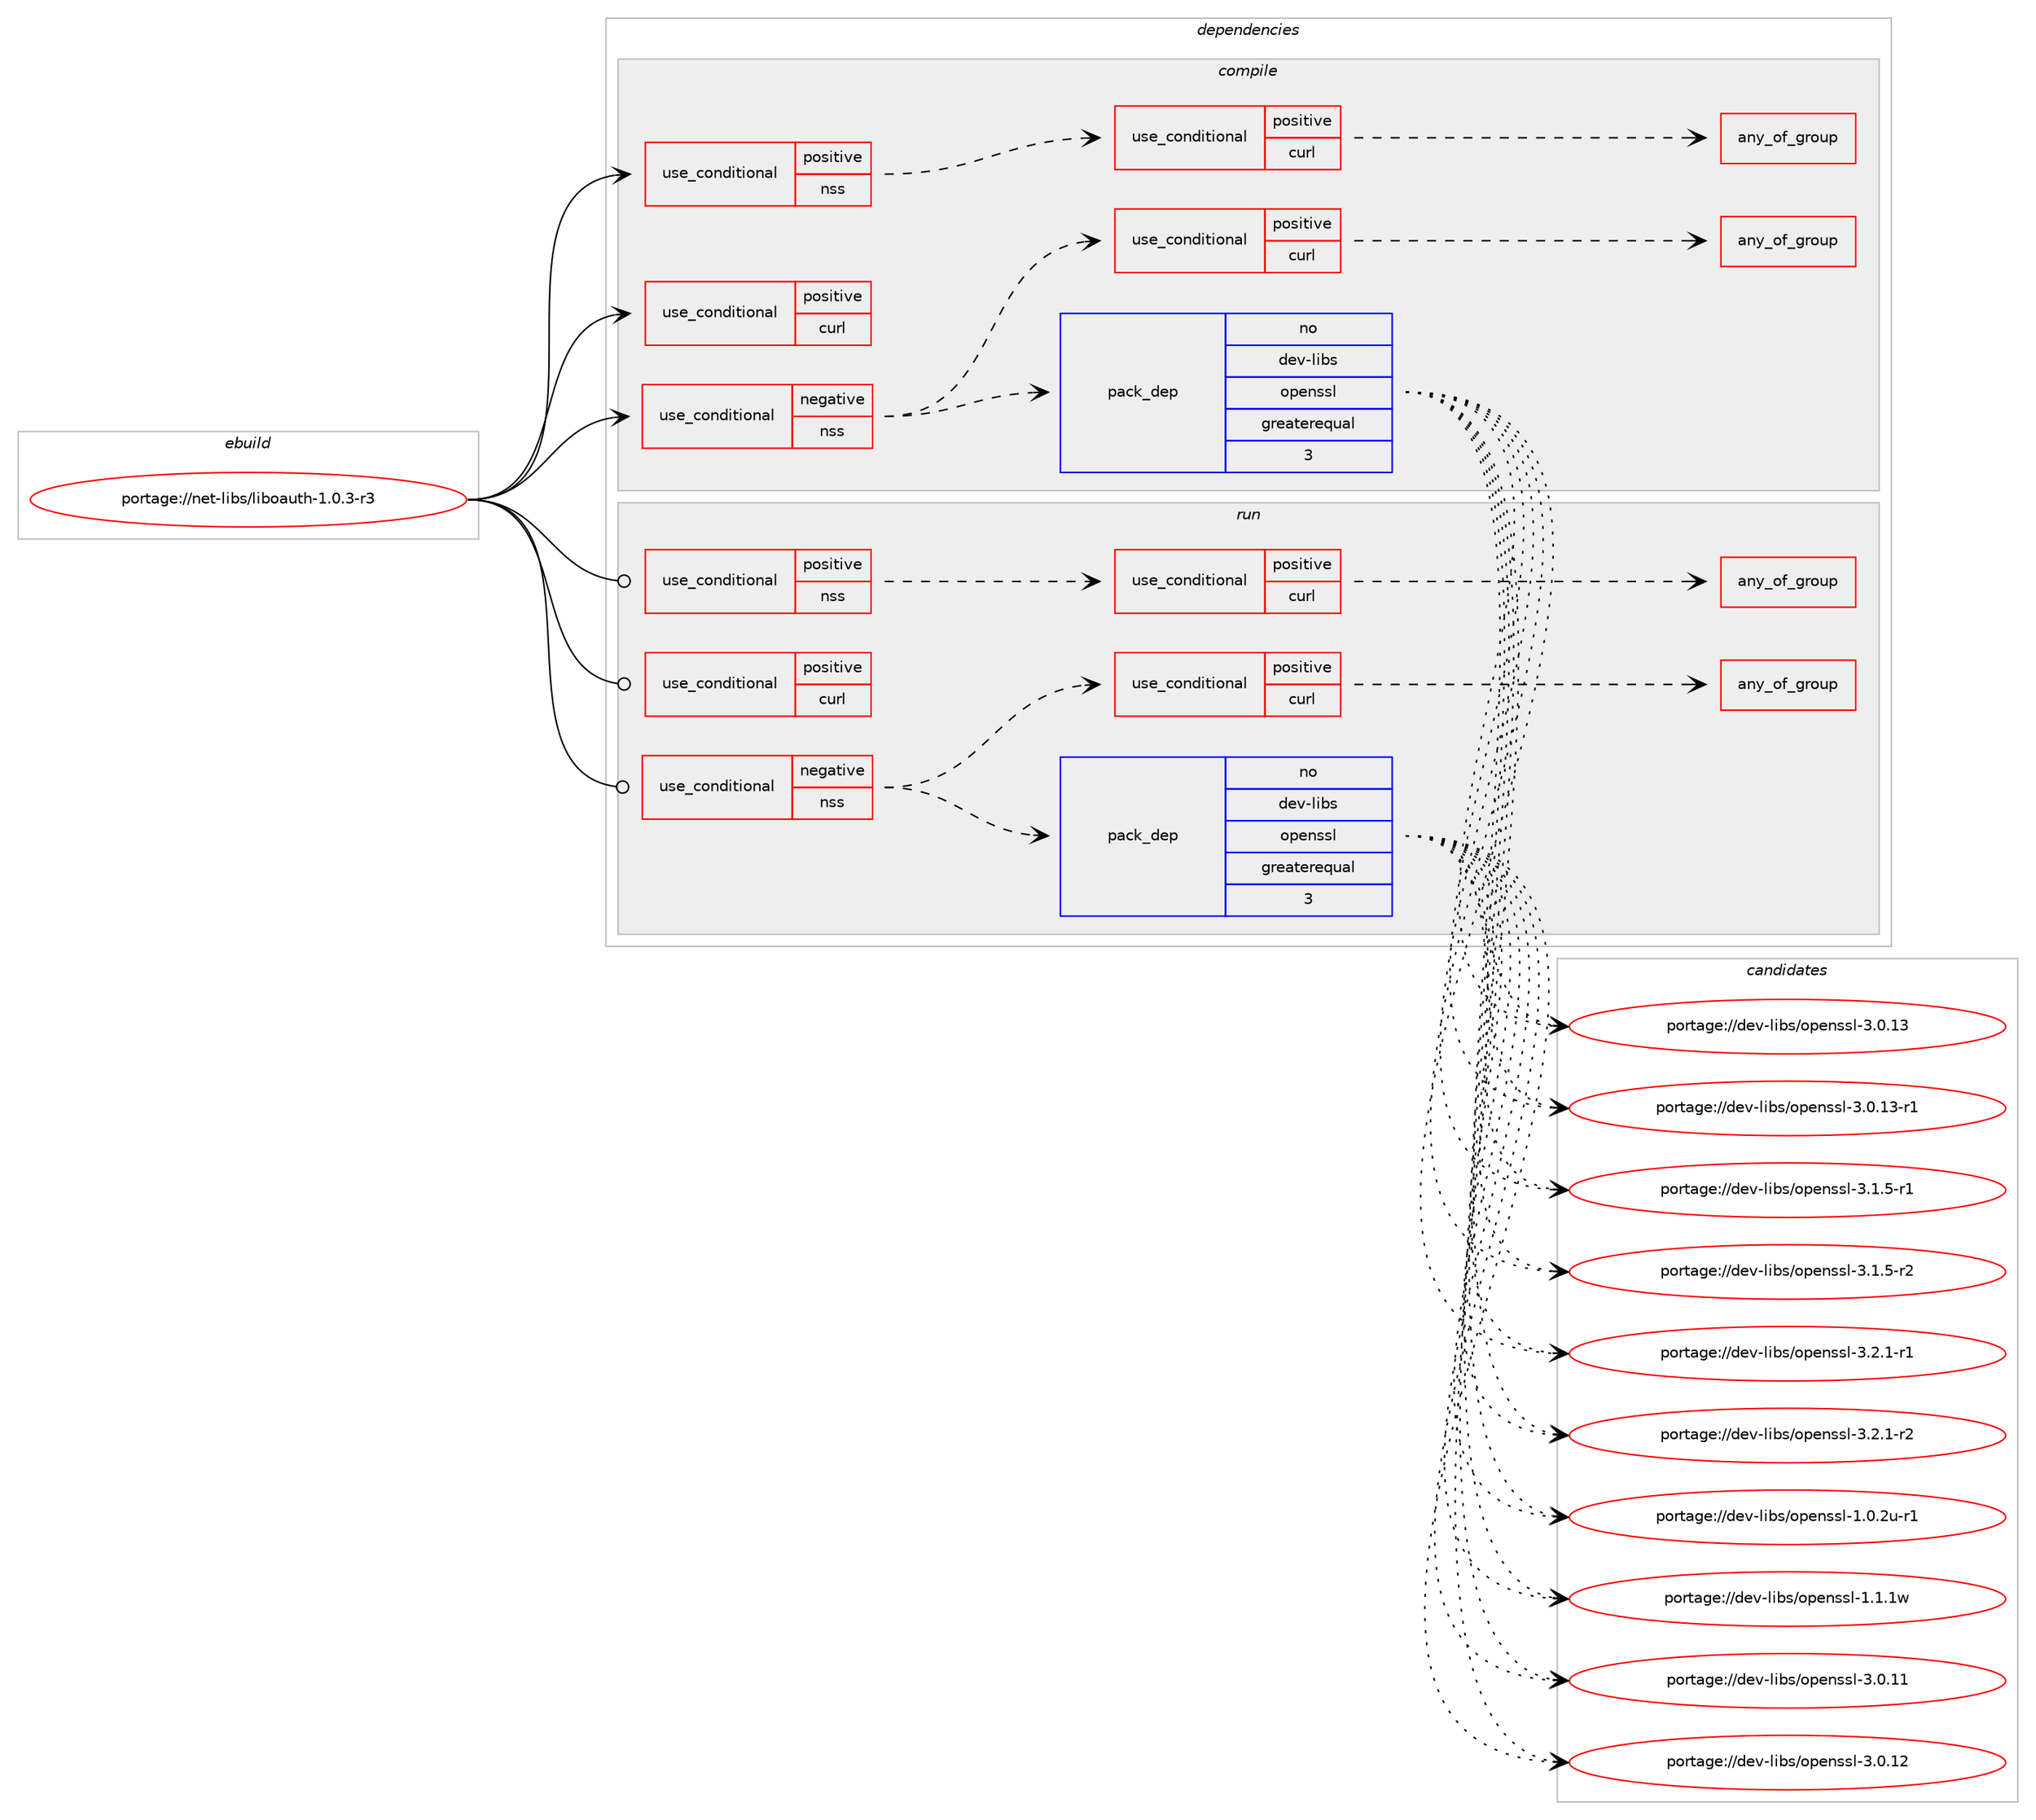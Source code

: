 digraph prolog {

# *************
# Graph options
# *************

newrank=true;
concentrate=true;
compound=true;
graph [rankdir=LR,fontname=Helvetica,fontsize=10,ranksep=1.5];#, ranksep=2.5, nodesep=0.2];
edge  [arrowhead=vee];
node  [fontname=Helvetica,fontsize=10];

# **********
# The ebuild
# **********

subgraph cluster_leftcol {
color=gray;
rank=same;
label=<<i>ebuild</i>>;
id [label="portage://net-libs/liboauth-1.0.3-r3", color=red, width=4, href="../net-libs/liboauth-1.0.3-r3.svg"];
}

# ****************
# The dependencies
# ****************

subgraph cluster_midcol {
color=gray;
label=<<i>dependencies</i>>;
subgraph cluster_compile {
fillcolor="#eeeeee";
style=filled;
label=<<i>compile</i>>;
subgraph cond143 {
dependency204 [label=<<TABLE BORDER="0" CELLBORDER="1" CELLSPACING="0" CELLPADDING="4"><TR><TD ROWSPAN="3" CELLPADDING="10">use_conditional</TD></TR><TR><TD>negative</TD></TR><TR><TD>nss</TD></TR></TABLE>>, shape=none, color=red];
subgraph pack52 {
dependency205 [label=<<TABLE BORDER="0" CELLBORDER="1" CELLSPACING="0" CELLPADDING="4" WIDTH="220"><TR><TD ROWSPAN="6" CELLPADDING="30">pack_dep</TD></TR><TR><TD WIDTH="110">no</TD></TR><TR><TD>dev-libs</TD></TR><TR><TD>openssl</TD></TR><TR><TD>greaterequal</TD></TR><TR><TD>3</TD></TR></TABLE>>, shape=none, color=blue];
}
dependency204:e -> dependency205:w [weight=20,style="dashed",arrowhead="vee"];
subgraph cond144 {
dependency206 [label=<<TABLE BORDER="0" CELLBORDER="1" CELLSPACING="0" CELLPADDING="4"><TR><TD ROWSPAN="3" CELLPADDING="10">use_conditional</TD></TR><TR><TD>positive</TD></TR><TR><TD>curl</TD></TR></TABLE>>, shape=none, color=red];
subgraph any10 {
dependency207 [label=<<TABLE BORDER="0" CELLBORDER="1" CELLSPACING="0" CELLPADDING="4"><TR><TD CELLPADDING="10">any_of_group</TD></TR></TABLE>>, shape=none, color=red];# *** BEGIN UNKNOWN DEPENDENCY TYPE (TODO) ***
# dependency207 -> package_dependency(portage://net-libs/liboauth-1.0.3-r3,install,no,net-misc,curl,none,[,,],[],[use(enable(ssl),none),use(enable(curl_ssl_openssl),none)])
# *** END UNKNOWN DEPENDENCY TYPE (TODO) ***

# *** BEGIN UNKNOWN DEPENDENCY TYPE (TODO) ***
# dependency207 -> package_dependency(portage://net-libs/liboauth-1.0.3-r3,install,no,net-misc,curl,none,[,,],[],[use(disable(ssl),none)])
# *** END UNKNOWN DEPENDENCY TYPE (TODO) ***

}
dependency206:e -> dependency207:w [weight=20,style="dashed",arrowhead="vee"];
}
dependency204:e -> dependency206:w [weight=20,style="dashed",arrowhead="vee"];
}
id:e -> dependency204:w [weight=20,style="solid",arrowhead="vee"];
subgraph cond145 {
dependency208 [label=<<TABLE BORDER="0" CELLBORDER="1" CELLSPACING="0" CELLPADDING="4"><TR><TD ROWSPAN="3" CELLPADDING="10">use_conditional</TD></TR><TR><TD>positive</TD></TR><TR><TD>curl</TD></TR></TABLE>>, shape=none, color=red];
# *** BEGIN UNKNOWN DEPENDENCY TYPE (TODO) ***
# dependency208 -> package_dependency(portage://net-libs/liboauth-1.0.3-r3,install,no,net-misc,curl,none,[,,],[],[])
# *** END UNKNOWN DEPENDENCY TYPE (TODO) ***

}
id:e -> dependency208:w [weight=20,style="solid",arrowhead="vee"];
subgraph cond146 {
dependency209 [label=<<TABLE BORDER="0" CELLBORDER="1" CELLSPACING="0" CELLPADDING="4"><TR><TD ROWSPAN="3" CELLPADDING="10">use_conditional</TD></TR><TR><TD>positive</TD></TR><TR><TD>nss</TD></TR></TABLE>>, shape=none, color=red];
# *** BEGIN UNKNOWN DEPENDENCY TYPE (TODO) ***
# dependency209 -> package_dependency(portage://net-libs/liboauth-1.0.3-r3,install,no,dev-libs,nss,none,[,,],[],[])
# *** END UNKNOWN DEPENDENCY TYPE (TODO) ***

subgraph cond147 {
dependency210 [label=<<TABLE BORDER="0" CELLBORDER="1" CELLSPACING="0" CELLPADDING="4"><TR><TD ROWSPAN="3" CELLPADDING="10">use_conditional</TD></TR><TR><TD>positive</TD></TR><TR><TD>curl</TD></TR></TABLE>>, shape=none, color=red];
subgraph any11 {
dependency211 [label=<<TABLE BORDER="0" CELLBORDER="1" CELLSPACING="0" CELLPADDING="4"><TR><TD CELLPADDING="10">any_of_group</TD></TR></TABLE>>, shape=none, color=red];# *** BEGIN UNKNOWN DEPENDENCY TYPE (TODO) ***
# dependency211 -> package_dependency(portage://net-libs/liboauth-1.0.3-r3,install,no,net-misc,curl,none,[,,],[],[use(enable(ssl),none),use(enable(curl_ssl_nss),negative)])
# *** END UNKNOWN DEPENDENCY TYPE (TODO) ***

# *** BEGIN UNKNOWN DEPENDENCY TYPE (TODO) ***
# dependency211 -> package_dependency(portage://net-libs/liboauth-1.0.3-r3,install,no,net-misc,curl,none,[,,],[],[use(disable(ssl),none)])
# *** END UNKNOWN DEPENDENCY TYPE (TODO) ***

}
dependency210:e -> dependency211:w [weight=20,style="dashed",arrowhead="vee"];
}
dependency209:e -> dependency210:w [weight=20,style="dashed",arrowhead="vee"];
}
id:e -> dependency209:w [weight=20,style="solid",arrowhead="vee"];
}
subgraph cluster_compileandrun {
fillcolor="#eeeeee";
style=filled;
label=<<i>compile and run</i>>;
}
subgraph cluster_run {
fillcolor="#eeeeee";
style=filled;
label=<<i>run</i>>;
subgraph cond148 {
dependency212 [label=<<TABLE BORDER="0" CELLBORDER="1" CELLSPACING="0" CELLPADDING="4"><TR><TD ROWSPAN="3" CELLPADDING="10">use_conditional</TD></TR><TR><TD>negative</TD></TR><TR><TD>nss</TD></TR></TABLE>>, shape=none, color=red];
subgraph pack53 {
dependency213 [label=<<TABLE BORDER="0" CELLBORDER="1" CELLSPACING="0" CELLPADDING="4" WIDTH="220"><TR><TD ROWSPAN="6" CELLPADDING="30">pack_dep</TD></TR><TR><TD WIDTH="110">no</TD></TR><TR><TD>dev-libs</TD></TR><TR><TD>openssl</TD></TR><TR><TD>greaterequal</TD></TR><TR><TD>3</TD></TR></TABLE>>, shape=none, color=blue];
}
dependency212:e -> dependency213:w [weight=20,style="dashed",arrowhead="vee"];
subgraph cond149 {
dependency214 [label=<<TABLE BORDER="0" CELLBORDER="1" CELLSPACING="0" CELLPADDING="4"><TR><TD ROWSPAN="3" CELLPADDING="10">use_conditional</TD></TR><TR><TD>positive</TD></TR><TR><TD>curl</TD></TR></TABLE>>, shape=none, color=red];
subgraph any12 {
dependency215 [label=<<TABLE BORDER="0" CELLBORDER="1" CELLSPACING="0" CELLPADDING="4"><TR><TD CELLPADDING="10">any_of_group</TD></TR></TABLE>>, shape=none, color=red];# *** BEGIN UNKNOWN DEPENDENCY TYPE (TODO) ***
# dependency215 -> package_dependency(portage://net-libs/liboauth-1.0.3-r3,run,no,net-misc,curl,none,[,,],[],[use(enable(ssl),none),use(enable(curl_ssl_openssl),none)])
# *** END UNKNOWN DEPENDENCY TYPE (TODO) ***

# *** BEGIN UNKNOWN DEPENDENCY TYPE (TODO) ***
# dependency215 -> package_dependency(portage://net-libs/liboauth-1.0.3-r3,run,no,net-misc,curl,none,[,,],[],[use(disable(ssl),none)])
# *** END UNKNOWN DEPENDENCY TYPE (TODO) ***

}
dependency214:e -> dependency215:w [weight=20,style="dashed",arrowhead="vee"];
}
dependency212:e -> dependency214:w [weight=20,style="dashed",arrowhead="vee"];
}
id:e -> dependency212:w [weight=20,style="solid",arrowhead="odot"];
subgraph cond150 {
dependency216 [label=<<TABLE BORDER="0" CELLBORDER="1" CELLSPACING="0" CELLPADDING="4"><TR><TD ROWSPAN="3" CELLPADDING="10">use_conditional</TD></TR><TR><TD>positive</TD></TR><TR><TD>curl</TD></TR></TABLE>>, shape=none, color=red];
# *** BEGIN UNKNOWN DEPENDENCY TYPE (TODO) ***
# dependency216 -> package_dependency(portage://net-libs/liboauth-1.0.3-r3,run,no,net-misc,curl,none,[,,],[],[])
# *** END UNKNOWN DEPENDENCY TYPE (TODO) ***

}
id:e -> dependency216:w [weight=20,style="solid",arrowhead="odot"];
subgraph cond151 {
dependency217 [label=<<TABLE BORDER="0" CELLBORDER="1" CELLSPACING="0" CELLPADDING="4"><TR><TD ROWSPAN="3" CELLPADDING="10">use_conditional</TD></TR><TR><TD>positive</TD></TR><TR><TD>nss</TD></TR></TABLE>>, shape=none, color=red];
# *** BEGIN UNKNOWN DEPENDENCY TYPE (TODO) ***
# dependency217 -> package_dependency(portage://net-libs/liboauth-1.0.3-r3,run,no,dev-libs,nss,none,[,,],[],[])
# *** END UNKNOWN DEPENDENCY TYPE (TODO) ***

subgraph cond152 {
dependency218 [label=<<TABLE BORDER="0" CELLBORDER="1" CELLSPACING="0" CELLPADDING="4"><TR><TD ROWSPAN="3" CELLPADDING="10">use_conditional</TD></TR><TR><TD>positive</TD></TR><TR><TD>curl</TD></TR></TABLE>>, shape=none, color=red];
subgraph any13 {
dependency219 [label=<<TABLE BORDER="0" CELLBORDER="1" CELLSPACING="0" CELLPADDING="4"><TR><TD CELLPADDING="10">any_of_group</TD></TR></TABLE>>, shape=none, color=red];# *** BEGIN UNKNOWN DEPENDENCY TYPE (TODO) ***
# dependency219 -> package_dependency(portage://net-libs/liboauth-1.0.3-r3,run,no,net-misc,curl,none,[,,],[],[use(enable(ssl),none),use(enable(curl_ssl_nss),negative)])
# *** END UNKNOWN DEPENDENCY TYPE (TODO) ***

# *** BEGIN UNKNOWN DEPENDENCY TYPE (TODO) ***
# dependency219 -> package_dependency(portage://net-libs/liboauth-1.0.3-r3,run,no,net-misc,curl,none,[,,],[],[use(disable(ssl),none)])
# *** END UNKNOWN DEPENDENCY TYPE (TODO) ***

}
dependency218:e -> dependency219:w [weight=20,style="dashed",arrowhead="vee"];
}
dependency217:e -> dependency218:w [weight=20,style="dashed",arrowhead="vee"];
}
id:e -> dependency217:w [weight=20,style="solid",arrowhead="odot"];
}
}

# **************
# The candidates
# **************

subgraph cluster_choices {
rank=same;
color=gray;
label=<<i>candidates</i>>;

subgraph choice52 {
color=black;
nodesep=1;
choice1001011184510810598115471111121011101151151084549464846501174511449 [label="portage://dev-libs/openssl-1.0.2u-r1", color=red, width=4,href="../dev-libs/openssl-1.0.2u-r1.svg"];
choice100101118451081059811547111112101110115115108454946494649119 [label="portage://dev-libs/openssl-1.1.1w", color=red, width=4,href="../dev-libs/openssl-1.1.1w.svg"];
choice10010111845108105981154711111210111011511510845514648464949 [label="portage://dev-libs/openssl-3.0.11", color=red, width=4,href="../dev-libs/openssl-3.0.11.svg"];
choice10010111845108105981154711111210111011511510845514648464950 [label="portage://dev-libs/openssl-3.0.12", color=red, width=4,href="../dev-libs/openssl-3.0.12.svg"];
choice10010111845108105981154711111210111011511510845514648464951 [label="portage://dev-libs/openssl-3.0.13", color=red, width=4,href="../dev-libs/openssl-3.0.13.svg"];
choice100101118451081059811547111112101110115115108455146484649514511449 [label="portage://dev-libs/openssl-3.0.13-r1", color=red, width=4,href="../dev-libs/openssl-3.0.13-r1.svg"];
choice1001011184510810598115471111121011101151151084551464946534511449 [label="portage://dev-libs/openssl-3.1.5-r1", color=red, width=4,href="../dev-libs/openssl-3.1.5-r1.svg"];
choice1001011184510810598115471111121011101151151084551464946534511450 [label="portage://dev-libs/openssl-3.1.5-r2", color=red, width=4,href="../dev-libs/openssl-3.1.5-r2.svg"];
choice1001011184510810598115471111121011101151151084551465046494511449 [label="portage://dev-libs/openssl-3.2.1-r1", color=red, width=4,href="../dev-libs/openssl-3.2.1-r1.svg"];
choice1001011184510810598115471111121011101151151084551465046494511450 [label="portage://dev-libs/openssl-3.2.1-r2", color=red, width=4,href="../dev-libs/openssl-3.2.1-r2.svg"];
dependency205:e -> choice1001011184510810598115471111121011101151151084549464846501174511449:w [style=dotted,weight="100"];
dependency205:e -> choice100101118451081059811547111112101110115115108454946494649119:w [style=dotted,weight="100"];
dependency205:e -> choice10010111845108105981154711111210111011511510845514648464949:w [style=dotted,weight="100"];
dependency205:e -> choice10010111845108105981154711111210111011511510845514648464950:w [style=dotted,weight="100"];
dependency205:e -> choice10010111845108105981154711111210111011511510845514648464951:w [style=dotted,weight="100"];
dependency205:e -> choice100101118451081059811547111112101110115115108455146484649514511449:w [style=dotted,weight="100"];
dependency205:e -> choice1001011184510810598115471111121011101151151084551464946534511449:w [style=dotted,weight="100"];
dependency205:e -> choice1001011184510810598115471111121011101151151084551464946534511450:w [style=dotted,weight="100"];
dependency205:e -> choice1001011184510810598115471111121011101151151084551465046494511449:w [style=dotted,weight="100"];
dependency205:e -> choice1001011184510810598115471111121011101151151084551465046494511450:w [style=dotted,weight="100"];
}
subgraph choice53 {
color=black;
nodesep=1;
choice1001011184510810598115471111121011101151151084549464846501174511449 [label="portage://dev-libs/openssl-1.0.2u-r1", color=red, width=4,href="../dev-libs/openssl-1.0.2u-r1.svg"];
choice100101118451081059811547111112101110115115108454946494649119 [label="portage://dev-libs/openssl-1.1.1w", color=red, width=4,href="../dev-libs/openssl-1.1.1w.svg"];
choice10010111845108105981154711111210111011511510845514648464949 [label="portage://dev-libs/openssl-3.0.11", color=red, width=4,href="../dev-libs/openssl-3.0.11.svg"];
choice10010111845108105981154711111210111011511510845514648464950 [label="portage://dev-libs/openssl-3.0.12", color=red, width=4,href="../dev-libs/openssl-3.0.12.svg"];
choice10010111845108105981154711111210111011511510845514648464951 [label="portage://dev-libs/openssl-3.0.13", color=red, width=4,href="../dev-libs/openssl-3.0.13.svg"];
choice100101118451081059811547111112101110115115108455146484649514511449 [label="portage://dev-libs/openssl-3.0.13-r1", color=red, width=4,href="../dev-libs/openssl-3.0.13-r1.svg"];
choice1001011184510810598115471111121011101151151084551464946534511449 [label="portage://dev-libs/openssl-3.1.5-r1", color=red, width=4,href="../dev-libs/openssl-3.1.5-r1.svg"];
choice1001011184510810598115471111121011101151151084551464946534511450 [label="portage://dev-libs/openssl-3.1.5-r2", color=red, width=4,href="../dev-libs/openssl-3.1.5-r2.svg"];
choice1001011184510810598115471111121011101151151084551465046494511449 [label="portage://dev-libs/openssl-3.2.1-r1", color=red, width=4,href="../dev-libs/openssl-3.2.1-r1.svg"];
choice1001011184510810598115471111121011101151151084551465046494511450 [label="portage://dev-libs/openssl-3.2.1-r2", color=red, width=4,href="../dev-libs/openssl-3.2.1-r2.svg"];
dependency213:e -> choice1001011184510810598115471111121011101151151084549464846501174511449:w [style=dotted,weight="100"];
dependency213:e -> choice100101118451081059811547111112101110115115108454946494649119:w [style=dotted,weight="100"];
dependency213:e -> choice10010111845108105981154711111210111011511510845514648464949:w [style=dotted,weight="100"];
dependency213:e -> choice10010111845108105981154711111210111011511510845514648464950:w [style=dotted,weight="100"];
dependency213:e -> choice10010111845108105981154711111210111011511510845514648464951:w [style=dotted,weight="100"];
dependency213:e -> choice100101118451081059811547111112101110115115108455146484649514511449:w [style=dotted,weight="100"];
dependency213:e -> choice1001011184510810598115471111121011101151151084551464946534511449:w [style=dotted,weight="100"];
dependency213:e -> choice1001011184510810598115471111121011101151151084551464946534511450:w [style=dotted,weight="100"];
dependency213:e -> choice1001011184510810598115471111121011101151151084551465046494511449:w [style=dotted,weight="100"];
dependency213:e -> choice1001011184510810598115471111121011101151151084551465046494511450:w [style=dotted,weight="100"];
}
}

}
